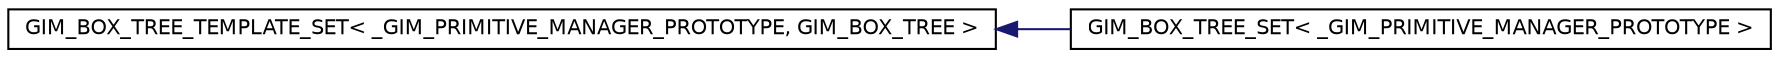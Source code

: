 digraph G
{
  edge [fontname="Helvetica",fontsize="10",labelfontname="Helvetica",labelfontsize="10"];
  node [fontname="Helvetica",fontsize="10",shape=record];
  rankdir=LR;
  Node1 [label="GIM_BOX_TREE_TEMPLATE_SET\< _GIM_PRIMITIVE_MANAGER_PROTOTYPE, GIM_BOX_TREE \>",height=0.2,width=0.4,color="black", fillcolor="white", style="filled",URL="$da/d5e/classGIM__BOX__TREE__TEMPLATE__SET.html"];
  Node1 -> Node2 [dir=back,color="midnightblue",fontsize="10",style="solid",fontname="Helvetica"];
  Node2 [label="GIM_BOX_TREE_SET\< _GIM_PRIMITIVE_MANAGER_PROTOTYPE \>",height=0.2,width=0.4,color="black", fillcolor="white", style="filled",URL="$dd/d52/classGIM__BOX__TREE__SET.html",tooltip="Class for Box Tree Sets."];
}
